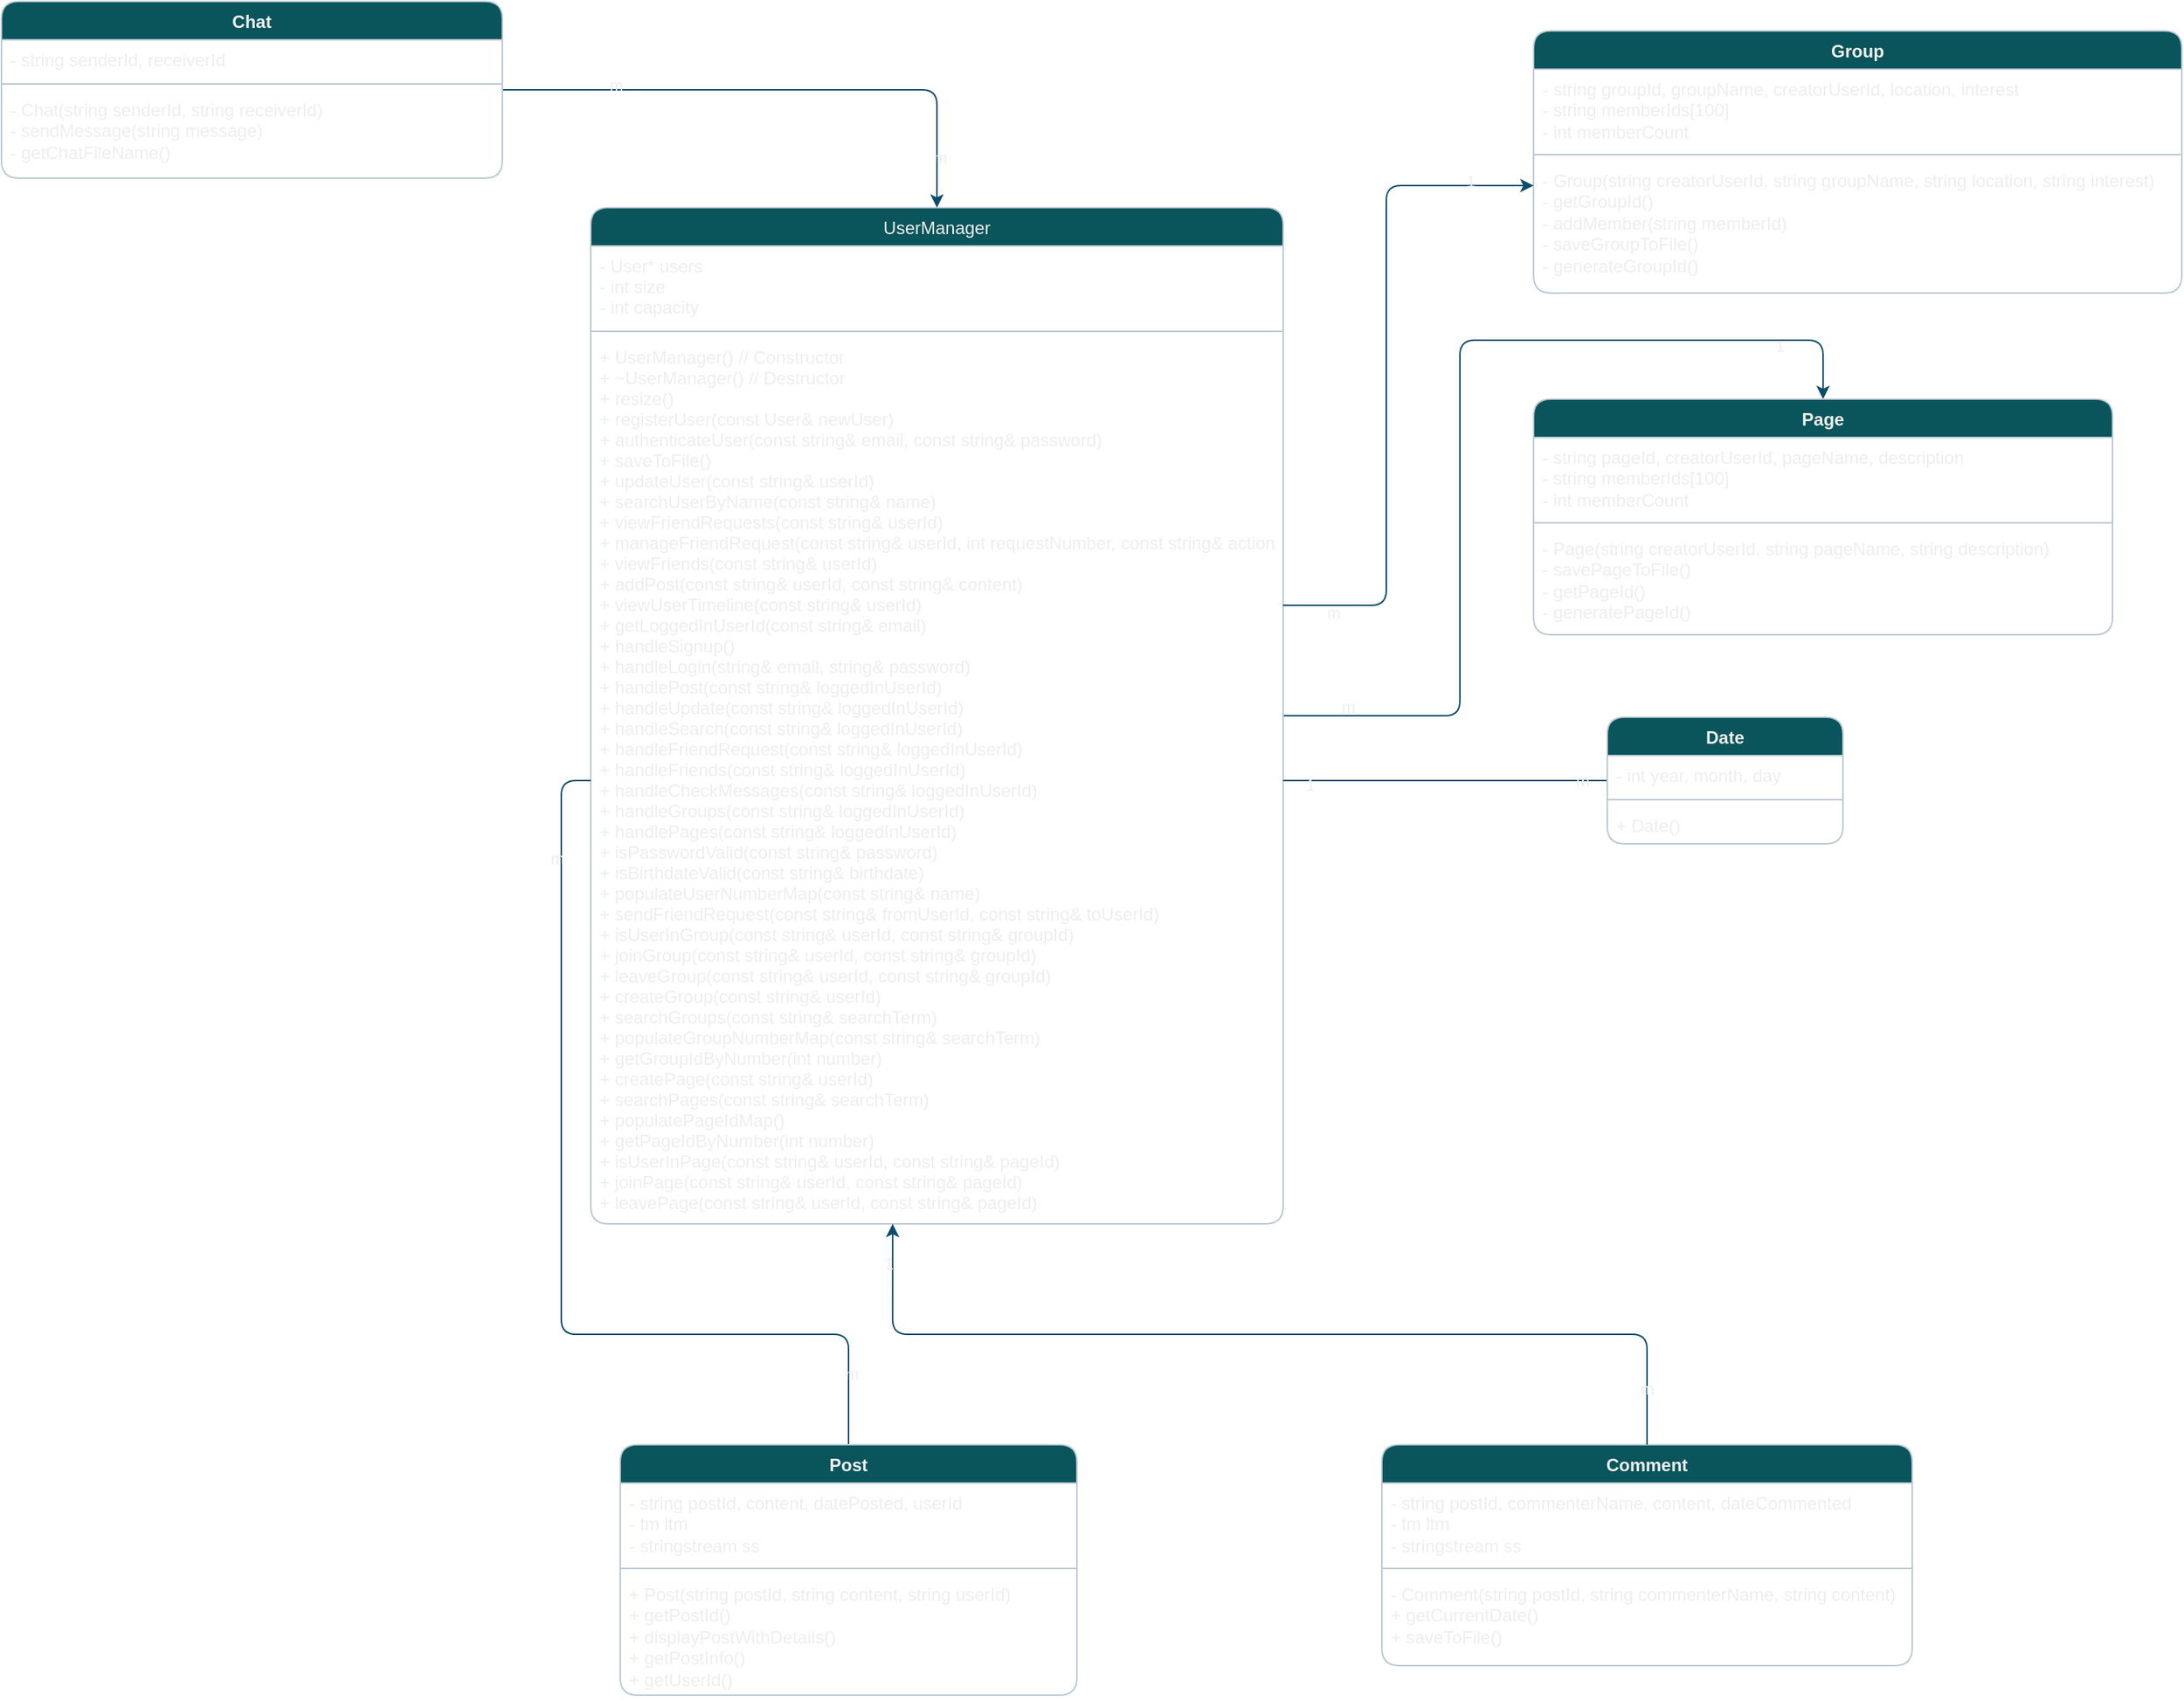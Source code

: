<mxfile version="22.1.2" type="device">
  <diagram id="C5RBs43oDa-KdzZeNtuy" name="Page-1">
    <mxGraphModel dx="2530" dy="2316" grid="1" gridSize="10" guides="1" tooltips="1" connect="1" arrows="1" fold="1" page="1" pageScale="1" pageWidth="827" pageHeight="1169" background="none" math="0" shadow="0">
      <root>
        <mxCell id="WIyWlLk6GJQsqaUBKTNV-0" />
        <mxCell id="WIyWlLk6GJQsqaUBKTNV-1" parent="WIyWlLk6GJQsqaUBKTNV-0" />
        <mxCell id="mXtFPhz8seVlIOzb5if7-41" style="edgeStyle=orthogonalEdgeStyle;rounded=1;orthogonalLoop=1;jettySize=auto;html=1;entryX=0.5;entryY=0;entryDx=0;entryDy=0;labelBackgroundColor=none;strokeColor=#0B4D6A;fontColor=default;" parent="WIyWlLk6GJQsqaUBKTNV-1" source="zkfFHV4jXpPFQw0GAbJ--17" target="mXtFPhz8seVlIOzb5if7-20" edge="1">
          <mxGeometry relative="1" as="geometry">
            <Array as="points">
              <mxPoint x="630" y="-133" />
              <mxPoint x="630" y="-388" />
              <mxPoint x="877" y="-388" />
            </Array>
          </mxGeometry>
        </mxCell>
        <mxCell id="mXtFPhz8seVlIOzb5if7-42" value="m" style="edgeLabel;html=1;align=center;verticalAlign=middle;resizable=0;points=[];rounded=1;labelBackgroundColor=none;fontColor=#EEEEEE;" parent="mXtFPhz8seVlIOzb5if7-41" vertex="1" connectable="0">
          <mxGeometry x="-0.866" y="6" relative="1" as="geometry">
            <mxPoint x="-1" as="offset" />
          </mxGeometry>
        </mxCell>
        <mxCell id="mXtFPhz8seVlIOzb5if7-43" value="1" style="edgeLabel;html=1;align=center;verticalAlign=middle;resizable=0;points=[];rounded=1;labelBackgroundColor=none;fontColor=#EEEEEE;" parent="mXtFPhz8seVlIOzb5if7-41" vertex="1" connectable="0">
          <mxGeometry x="0.792" y="-4" relative="1" as="geometry">
            <mxPoint x="-1" as="offset" />
          </mxGeometry>
        </mxCell>
        <mxCell id="zkfFHV4jXpPFQw0GAbJ--17" value="UserManager" style="swimlane;fontStyle=0;align=center;verticalAlign=top;childLayout=stackLayout;horizontal=1;startSize=26;horizontalStack=0;resizeParent=1;resizeLast=0;collapsible=1;marginBottom=0;rounded=1;shadow=0;strokeWidth=1;fillColor=#09555B;labelBackgroundColor=none;strokeColor=#BAC8D3;fontColor=#EEEEEE;" parent="WIyWlLk6GJQsqaUBKTNV-1" vertex="1">
          <mxGeometry x="40" y="-478" width="470" height="690" as="geometry">
            <mxRectangle x="550" y="140" width="160" height="26" as="alternateBounds" />
          </mxGeometry>
        </mxCell>
        <mxCell id="zkfFHV4jXpPFQw0GAbJ--18" value="- User* users&#xa;- int size&#xa;- int capacity" style="text;align=left;verticalAlign=top;spacingLeft=4;spacingRight=4;overflow=hidden;rotatable=0;points=[[0,0.5],[1,0.5]];portConstraint=eastwest;rounded=1;labelBackgroundColor=none;fontColor=#EEEEEE;" parent="zkfFHV4jXpPFQw0GAbJ--17" vertex="1">
          <mxGeometry y="26" width="470" height="54" as="geometry" />
        </mxCell>
        <mxCell id="zkfFHV4jXpPFQw0GAbJ--23" value="" style="line;html=1;strokeWidth=1;align=left;verticalAlign=middle;spacingTop=-1;spacingLeft=3;spacingRight=3;rotatable=0;labelPosition=right;points=[];portConstraint=eastwest;rounded=1;labelBackgroundColor=none;fillColor=#09555B;strokeColor=#BAC8D3;fontColor=#EEEEEE;" parent="zkfFHV4jXpPFQw0GAbJ--17" vertex="1">
          <mxGeometry y="80" width="470" height="8" as="geometry" />
        </mxCell>
        <mxCell id="zkfFHV4jXpPFQw0GAbJ--24" value="+ UserManager()  // Constructor&#xa;+ ~UserManager()  // Destructor&#xa;+ resize()&#xa;+ registerUser(const User&amp; newUser)&#xa;+ authenticateUser(const string&amp; email, const string&amp; password)&#xa;+ saveToFile()&#xa;+ updateUser(const string&amp; userId)&#xa;+ searchUserByName(const string&amp; name)&#xa;+ viewFriendRequests(const string&amp; userId)&#xa;+ manageFriendRequest(const string&amp; userId, int requestNumber, const string&amp; action)&#xa;+ viewFriends(const string&amp; userId)&#xa;+ addPost(const string&amp; userId, const string&amp; content)&#xa;+ viewUserTimeline(const string&amp; userId)&#xa;+ getLoggedInUserId(const string&amp; email)&#xa;+ handleSignup()&#xa;+ handleLogin(string&amp; email, string&amp; password)&#xa;+ handlePost(const string&amp; loggedInUserId)&#xa;+ handleUpdate(const string&amp; loggedInUserId)&#xa;+ handleSearch(const string&amp; loggedInUserId)&#xa;+ handleFriendRequest(const string&amp; loggedInUserId)&#xa;+ handleFriends(const string&amp; loggedInUserId)&#xa;+ handleCheckMessages(const string&amp; loggedInUserId)&#xa;+ handleGroups(const string&amp; loggedInUserId)&#xa;+ handlePages(const string&amp; loggedInUserId)&#xa;+ isPasswordValid(const string&amp; password)&#xa;+ isBirthdateValid(const string&amp; birthdate)&#xa;+ populateUserNumberMap(const string&amp; name)&#xa;+ sendFriendRequest(const string&amp; fromUserId, const string&amp; toUserId)&#xa;+ isUserInGroup(const string&amp; userId, const string&amp; groupId)&#xa;+ joinGroup(const string&amp; userId, const string&amp; groupId)&#xa;+ leaveGroup(const string&amp; userId, const string&amp; groupId)&#xa;+ createGroup(const string&amp; userId)&#xa;+ searchGroups(const string&amp; searchTerm)&#xa;+ populateGroupNumberMap(const string&amp; searchTerm)&#xa;+ getGroupIdByNumber(int number)&#xa;+ createPage(const string&amp; userId)&#xa;+ searchPages(const string&amp; searchTerm)&#xa;+ populatePageIdMap()&#xa;+ getPageIdByNumber(int number)&#xa;+ isUserInPage(const string&amp; userId, const string&amp; pageId)&#xa;+ joinPage(const string&amp; userId, const string&amp; pageId)&#xa;+ leavePage(const string&amp; userId, const string&amp; pageId)" style="text;align=left;verticalAlign=top;spacingLeft=4;spacingRight=4;overflow=hidden;rotatable=0;points=[[0,0.5],[1,0.5]];portConstraint=eastwest;rounded=1;labelBackgroundColor=none;fontColor=#EEEEEE;" parent="zkfFHV4jXpPFQw0GAbJ--17" vertex="1">
          <mxGeometry y="88" width="470" height="602" as="geometry" />
        </mxCell>
        <mxCell id="mXtFPhz8seVlIOzb5if7-29" style="edgeStyle=orthogonalEdgeStyle;rounded=1;orthogonalLoop=1;jettySize=auto;html=1;endArrow=none;endFill=0;labelBackgroundColor=none;strokeColor=#0B4D6A;fontColor=default;" parent="WIyWlLk6GJQsqaUBKTNV-1" source="mXtFPhz8seVlIOzb5if7-0" target="zkfFHV4jXpPFQw0GAbJ--24" edge="1">
          <mxGeometry relative="1" as="geometry" />
        </mxCell>
        <mxCell id="mXtFPhz8seVlIOzb5if7-30" value="m" style="edgeLabel;html=1;align=center;verticalAlign=middle;resizable=0;points=[];rounded=1;labelBackgroundColor=none;fontColor=#EEEEEE;" parent="mXtFPhz8seVlIOzb5if7-29" vertex="1" connectable="0">
          <mxGeometry x="0.783" y="3" relative="1" as="geometry">
            <mxPoint as="offset" />
          </mxGeometry>
        </mxCell>
        <mxCell id="mXtFPhz8seVlIOzb5if7-31" value="m" style="edgeLabel;html=1;align=center;verticalAlign=middle;resizable=0;points=[];rounded=1;labelBackgroundColor=none;fontColor=#EEEEEE;" parent="mXtFPhz8seVlIOzb5if7-29" vertex="1" connectable="0">
          <mxGeometry x="-0.854" y="-2" relative="1" as="geometry">
            <mxPoint as="offset" />
          </mxGeometry>
        </mxCell>
        <mxCell id="mXtFPhz8seVlIOzb5if7-0" value="Post" style="swimlane;fontStyle=1;align=center;verticalAlign=top;childLayout=stackLayout;horizontal=1;startSize=26;horizontalStack=0;resizeParent=1;resizeParentMax=0;resizeLast=0;collapsible=1;marginBottom=0;whiteSpace=wrap;html=1;fillColor=#09555B;rounded=1;labelBackgroundColor=none;strokeColor=#BAC8D3;fontColor=#EEEEEE;" parent="WIyWlLk6GJQsqaUBKTNV-1" vertex="1">
          <mxGeometry x="60" y="362" width="310" height="170" as="geometry" />
        </mxCell>
        <mxCell id="mXtFPhz8seVlIOzb5if7-1" value="&lt;div&gt;- string postId, content, datePosted, userId&lt;/div&gt;&lt;div&gt;- tm ltm&lt;/div&gt;&lt;div&gt;- stringstream ss&lt;/div&gt;" style="text;strokeColor=none;fillColor=none;align=left;verticalAlign=top;spacingLeft=4;spacingRight=4;overflow=hidden;rotatable=0;points=[[0,0.5],[1,0.5]];portConstraint=eastwest;whiteSpace=wrap;html=1;rounded=1;labelBackgroundColor=none;fontColor=#EEEEEE;" parent="mXtFPhz8seVlIOzb5if7-0" vertex="1">
          <mxGeometry y="26" width="310" height="54" as="geometry" />
        </mxCell>
        <mxCell id="mXtFPhz8seVlIOzb5if7-2" value="" style="line;strokeWidth=1;fillColor=none;align=left;verticalAlign=middle;spacingTop=-1;spacingLeft=3;spacingRight=3;rotatable=0;labelPosition=right;points=[];portConstraint=eastwest;strokeColor=#BAC8D3;rounded=1;labelBackgroundColor=none;fontColor=#EEEEEE;" parent="mXtFPhz8seVlIOzb5if7-0" vertex="1">
          <mxGeometry y="80" width="310" height="8" as="geometry" />
        </mxCell>
        <mxCell id="mXtFPhz8seVlIOzb5if7-3" value="&lt;div&gt;+ Post(string postId, string content, string userId)&lt;/div&gt;&lt;div&gt;&lt;span style=&quot;background-color: initial;&quot;&gt;+ getPostId()&lt;/span&gt;&lt;/div&gt;&lt;div&gt;&lt;span style=&quot;background-color: initial;&quot;&gt;+ displayPostWithDetails()&lt;/span&gt;&lt;/div&gt;&lt;div&gt;+ getPostInfo()&lt;/div&gt;&lt;div&gt;+ getUserId()&lt;/div&gt;" style="text;strokeColor=none;fillColor=none;align=left;verticalAlign=top;spacingLeft=4;spacingRight=4;overflow=hidden;rotatable=0;points=[[0,0.5],[1,0.5]];portConstraint=eastwest;whiteSpace=wrap;html=1;rounded=1;labelBackgroundColor=none;fontColor=#EEEEEE;" parent="mXtFPhz8seVlIOzb5if7-0" vertex="1">
          <mxGeometry y="88" width="310" height="82" as="geometry" />
        </mxCell>
        <mxCell id="mXtFPhz8seVlIOzb5if7-26" style="edgeStyle=orthogonalEdgeStyle;rounded=1;orthogonalLoop=1;jettySize=auto;html=1;endArrow=none;endFill=0;labelBackgroundColor=none;strokeColor=#0B4D6A;fontColor=default;" parent="WIyWlLk6GJQsqaUBKTNV-1" source="mXtFPhz8seVlIOzb5if7-4" target="zkfFHV4jXpPFQw0GAbJ--24" edge="1">
          <mxGeometry relative="1" as="geometry" />
        </mxCell>
        <mxCell id="mXtFPhz8seVlIOzb5if7-27" value="m" style="edgeLabel;html=1;align=center;verticalAlign=middle;resizable=0;points=[];rounded=1;labelBackgroundColor=none;fontColor=#EEEEEE;" parent="mXtFPhz8seVlIOzb5if7-26" vertex="1" connectable="0">
          <mxGeometry x="-0.846" relative="1" as="geometry">
            <mxPoint as="offset" />
          </mxGeometry>
        </mxCell>
        <mxCell id="mXtFPhz8seVlIOzb5if7-28" value="1" style="edgeLabel;html=1;align=center;verticalAlign=middle;resizable=0;points=[];rounded=1;labelBackgroundColor=none;fontColor=#EEEEEE;" parent="mXtFPhz8seVlIOzb5if7-26" vertex="1" connectable="0">
          <mxGeometry x="0.843" y="3" relative="1" as="geometry">
            <mxPoint as="offset" />
          </mxGeometry>
        </mxCell>
        <mxCell id="mXtFPhz8seVlIOzb5if7-4" value="Date" style="swimlane;fontStyle=1;align=center;verticalAlign=top;childLayout=stackLayout;horizontal=1;startSize=26;horizontalStack=0;resizeParent=1;resizeParentMax=0;resizeLast=0;collapsible=1;marginBottom=0;whiteSpace=wrap;html=1;fillColor=#09555B;rounded=1;labelBackgroundColor=none;strokeColor=#BAC8D3;fontColor=#EEEEEE;" parent="WIyWlLk6GJQsqaUBKTNV-1" vertex="1">
          <mxGeometry x="730" y="-132" width="160" height="86" as="geometry" />
        </mxCell>
        <mxCell id="mXtFPhz8seVlIOzb5if7-5" value="- int year, month, day" style="text;strokeColor=none;fillColor=none;align=left;verticalAlign=top;spacingLeft=4;spacingRight=4;overflow=hidden;rotatable=0;points=[[0,0.5],[1,0.5]];portConstraint=eastwest;whiteSpace=wrap;html=1;rounded=1;labelBackgroundColor=none;fontColor=#EEEEEE;" parent="mXtFPhz8seVlIOzb5if7-4" vertex="1">
          <mxGeometry y="26" width="160" height="26" as="geometry" />
        </mxCell>
        <mxCell id="mXtFPhz8seVlIOzb5if7-6" value="" style="line;strokeWidth=1;fillColor=none;align=left;verticalAlign=middle;spacingTop=-1;spacingLeft=3;spacingRight=3;rotatable=0;labelPosition=right;points=[];portConstraint=eastwest;strokeColor=#BAC8D3;rounded=1;labelBackgroundColor=none;fontColor=#EEEEEE;" parent="mXtFPhz8seVlIOzb5if7-4" vertex="1">
          <mxGeometry y="52" width="160" height="8" as="geometry" />
        </mxCell>
        <mxCell id="mXtFPhz8seVlIOzb5if7-7" value="+ Date()" style="text;strokeColor=none;fillColor=none;align=left;verticalAlign=top;spacingLeft=4;spacingRight=4;overflow=hidden;rotatable=0;points=[[0,0.5],[1,0.5]];portConstraint=eastwest;whiteSpace=wrap;html=1;rounded=1;labelBackgroundColor=none;fontColor=#EEEEEE;" parent="mXtFPhz8seVlIOzb5if7-4" vertex="1">
          <mxGeometry y="60" width="160" height="26" as="geometry" />
        </mxCell>
        <mxCell id="mXtFPhz8seVlIOzb5if7-35" style="edgeStyle=orthogonalEdgeStyle;rounded=1;orthogonalLoop=1;jettySize=auto;html=1;entryX=0.5;entryY=0;entryDx=0;entryDy=0;labelBackgroundColor=none;strokeColor=#0B4D6A;fontColor=default;" parent="WIyWlLk6GJQsqaUBKTNV-1" source="mXtFPhz8seVlIOzb5if7-8" target="zkfFHV4jXpPFQw0GAbJ--17" edge="1">
          <mxGeometry relative="1" as="geometry" />
        </mxCell>
        <mxCell id="mXtFPhz8seVlIOzb5if7-36" value="m" style="edgeLabel;html=1;align=center;verticalAlign=middle;resizable=0;points=[];rounded=1;labelBackgroundColor=none;fontColor=#EEEEEE;" parent="mXtFPhz8seVlIOzb5if7-35" vertex="1" connectable="0">
          <mxGeometry x="-0.59" y="3" relative="1" as="geometry">
            <mxPoint as="offset" />
          </mxGeometry>
        </mxCell>
        <mxCell id="mXtFPhz8seVlIOzb5if7-37" value="m" style="edgeLabel;html=1;align=center;verticalAlign=middle;resizable=0;points=[];rounded=1;labelBackgroundColor=none;fontColor=#EEEEEE;" parent="mXtFPhz8seVlIOzb5if7-35" vertex="1" connectable="0">
          <mxGeometry x="0.816" y="2" relative="1" as="geometry">
            <mxPoint as="offset" />
          </mxGeometry>
        </mxCell>
        <mxCell id="mXtFPhz8seVlIOzb5if7-8" value="Chat" style="swimlane;fontStyle=1;align=center;verticalAlign=top;childLayout=stackLayout;horizontal=1;startSize=26;horizontalStack=0;resizeParent=1;resizeParentMax=0;resizeLast=0;collapsible=1;marginBottom=0;whiteSpace=wrap;html=1;fillColor=#09555B;rounded=1;labelBackgroundColor=none;strokeColor=#BAC8D3;fontColor=#EEEEEE;" parent="WIyWlLk6GJQsqaUBKTNV-1" vertex="1">
          <mxGeometry x="-360" y="-618" width="340" height="120" as="geometry" />
        </mxCell>
        <mxCell id="mXtFPhz8seVlIOzb5if7-9" value="- string senderId, receiverId" style="text;strokeColor=none;fillColor=none;align=left;verticalAlign=top;spacingLeft=4;spacingRight=4;overflow=hidden;rotatable=0;points=[[0,0.5],[1,0.5]];portConstraint=eastwest;whiteSpace=wrap;html=1;rounded=1;labelBackgroundColor=none;fontColor=#EEEEEE;" parent="mXtFPhz8seVlIOzb5if7-8" vertex="1">
          <mxGeometry y="26" width="340" height="26" as="geometry" />
        </mxCell>
        <mxCell id="mXtFPhz8seVlIOzb5if7-10" value="" style="line;strokeWidth=1;fillColor=none;align=left;verticalAlign=middle;spacingTop=-1;spacingLeft=3;spacingRight=3;rotatable=0;labelPosition=right;points=[];portConstraint=eastwest;strokeColor=#BAC8D3;rounded=1;labelBackgroundColor=none;fontColor=#EEEEEE;" parent="mXtFPhz8seVlIOzb5if7-8" vertex="1">
          <mxGeometry y="52" width="340" height="8" as="geometry" />
        </mxCell>
        <mxCell id="mXtFPhz8seVlIOzb5if7-11" value="&lt;div&gt;- Chat(string senderId, string receiverId)&lt;/div&gt;&lt;div&gt;- sendMessage(string message)&lt;/div&gt;&lt;div&gt;- getChatFileName()&lt;/div&gt;" style="text;strokeColor=none;fillColor=none;align=left;verticalAlign=top;spacingLeft=4;spacingRight=4;overflow=hidden;rotatable=0;points=[[0,0.5],[1,0.5]];portConstraint=eastwest;whiteSpace=wrap;html=1;rounded=1;labelBackgroundColor=none;fontColor=#EEEEEE;" parent="mXtFPhz8seVlIOzb5if7-8" vertex="1">
          <mxGeometry y="60" width="340" height="60" as="geometry" />
        </mxCell>
        <mxCell id="mXtFPhz8seVlIOzb5if7-12" value="Comment" style="swimlane;fontStyle=1;align=center;verticalAlign=top;childLayout=stackLayout;horizontal=1;startSize=26;horizontalStack=0;resizeParent=1;resizeParentMax=0;resizeLast=0;collapsible=1;marginBottom=0;whiteSpace=wrap;html=1;fillColor=#09555B;rounded=1;labelBackgroundColor=none;strokeColor=#BAC8D3;fontColor=#EEEEEE;" parent="WIyWlLk6GJQsqaUBKTNV-1" vertex="1">
          <mxGeometry x="577" y="362" width="360" height="150" as="geometry" />
        </mxCell>
        <mxCell id="mXtFPhz8seVlIOzb5if7-13" value="&lt;div&gt;- string postId, commenterName, content, dateCommented&lt;/div&gt;&lt;div&gt;- tm ltm&lt;/div&gt;&lt;div&gt;- stringstream ss&lt;/div&gt;" style="text;strokeColor=none;fillColor=none;align=left;verticalAlign=top;spacingLeft=4;spacingRight=4;overflow=hidden;rotatable=0;points=[[0,0.5],[1,0.5]];portConstraint=eastwest;whiteSpace=wrap;html=1;rounded=1;labelBackgroundColor=none;fontColor=#EEEEEE;" parent="mXtFPhz8seVlIOzb5if7-12" vertex="1">
          <mxGeometry y="26" width="360" height="54" as="geometry" />
        </mxCell>
        <mxCell id="mXtFPhz8seVlIOzb5if7-14" value="" style="line;strokeWidth=1;fillColor=none;align=left;verticalAlign=middle;spacingTop=-1;spacingLeft=3;spacingRight=3;rotatable=0;labelPosition=right;points=[];portConstraint=eastwest;strokeColor=#BAC8D3;rounded=1;labelBackgroundColor=none;fontColor=#EEEEEE;" parent="mXtFPhz8seVlIOzb5if7-12" vertex="1">
          <mxGeometry y="80" width="360" height="8" as="geometry" />
        </mxCell>
        <mxCell id="mXtFPhz8seVlIOzb5if7-15" value="&lt;div&gt;- Comment(string postId, string commenterName, string content)&lt;/div&gt;&lt;div&gt;+ getCurrentDate()&lt;/div&gt;&lt;div&gt;+ saveToFile()&lt;/div&gt;" style="text;strokeColor=none;fillColor=none;align=left;verticalAlign=top;spacingLeft=4;spacingRight=4;overflow=hidden;rotatable=0;points=[[0,0.5],[1,0.5]];portConstraint=eastwest;whiteSpace=wrap;html=1;rounded=1;labelBackgroundColor=none;fontColor=#EEEEEE;" parent="mXtFPhz8seVlIOzb5if7-12" vertex="1">
          <mxGeometry y="88" width="360" height="62" as="geometry" />
        </mxCell>
        <mxCell id="mXtFPhz8seVlIOzb5if7-16" value="Group" style="swimlane;fontStyle=1;align=center;verticalAlign=top;childLayout=stackLayout;horizontal=1;startSize=26;horizontalStack=0;resizeParent=1;resizeParentMax=0;resizeLast=0;collapsible=1;marginBottom=0;whiteSpace=wrap;html=1;fillColor=#09555B;rounded=1;labelBackgroundColor=none;strokeColor=#BAC8D3;fontColor=#EEEEEE;" parent="WIyWlLk6GJQsqaUBKTNV-1" vertex="1">
          <mxGeometry x="680" y="-598" width="440" height="178" as="geometry" />
        </mxCell>
        <mxCell id="mXtFPhz8seVlIOzb5if7-17" value="&lt;div&gt;- string groupId, groupName, creatorUserId, location, interest&lt;/div&gt;&lt;div&gt;- string memberIds[100]&lt;/div&gt;&lt;div&gt;- int memberCount&lt;/div&gt;" style="text;strokeColor=none;fillColor=none;align=left;verticalAlign=top;spacingLeft=4;spacingRight=4;overflow=hidden;rotatable=0;points=[[0,0.5],[1,0.5]];portConstraint=eastwest;whiteSpace=wrap;html=1;rounded=1;labelBackgroundColor=none;fontColor=#EEEEEE;" parent="mXtFPhz8seVlIOzb5if7-16" vertex="1">
          <mxGeometry y="26" width="440" height="54" as="geometry" />
        </mxCell>
        <mxCell id="mXtFPhz8seVlIOzb5if7-18" value="" style="line;strokeWidth=1;fillColor=none;align=left;verticalAlign=middle;spacingTop=-1;spacingLeft=3;spacingRight=3;rotatable=0;labelPosition=right;points=[];portConstraint=eastwest;strokeColor=#BAC8D3;rounded=1;labelBackgroundColor=none;fontColor=#EEEEEE;" parent="mXtFPhz8seVlIOzb5if7-16" vertex="1">
          <mxGeometry y="80" width="440" height="8" as="geometry" />
        </mxCell>
        <mxCell id="mXtFPhz8seVlIOzb5if7-19" value="&lt;div&gt;- Group(string creatorUserId, string groupName, string location, string interest)&lt;/div&gt;&lt;div&gt;- getGroupId()&lt;/div&gt;&lt;div&gt;- addMember(string memberId)&lt;/div&gt;&lt;div&gt;- saveGroupToFile()&lt;/div&gt;&lt;div&gt;- generateGroupId()&lt;/div&gt;" style="text;strokeColor=none;fillColor=none;align=left;verticalAlign=top;spacingLeft=4;spacingRight=4;overflow=hidden;rotatable=0;points=[[0,0.5],[1,0.5]];portConstraint=eastwest;whiteSpace=wrap;html=1;rounded=1;labelBackgroundColor=none;fontColor=#EEEEEE;" parent="mXtFPhz8seVlIOzb5if7-16" vertex="1">
          <mxGeometry y="88" width="440" height="90" as="geometry" />
        </mxCell>
        <mxCell id="mXtFPhz8seVlIOzb5if7-20" value="Page" style="swimlane;fontStyle=1;align=center;verticalAlign=top;childLayout=stackLayout;horizontal=1;startSize=26;horizontalStack=0;resizeParent=1;resizeParentMax=0;resizeLast=0;collapsible=1;marginBottom=0;whiteSpace=wrap;html=1;fillColor=#09555B;rounded=1;labelBackgroundColor=none;strokeColor=#BAC8D3;fontColor=#EEEEEE;" parent="WIyWlLk6GJQsqaUBKTNV-1" vertex="1">
          <mxGeometry x="680" y="-348" width="393" height="160" as="geometry" />
        </mxCell>
        <mxCell id="mXtFPhz8seVlIOzb5if7-21" value="&lt;div&gt;- string pageId, creatorUserId, pageName, description&lt;/div&gt;&lt;div&gt;- string memberIds[100]&lt;/div&gt;&lt;div&gt;- int memberCount&lt;/div&gt;" style="text;strokeColor=none;fillColor=none;align=left;verticalAlign=top;spacingLeft=4;spacingRight=4;overflow=hidden;rotatable=0;points=[[0,0.5],[1,0.5]];portConstraint=eastwest;whiteSpace=wrap;html=1;rounded=1;labelBackgroundColor=none;fontColor=#EEEEEE;" parent="mXtFPhz8seVlIOzb5if7-20" vertex="1">
          <mxGeometry y="26" width="393" height="54" as="geometry" />
        </mxCell>
        <mxCell id="mXtFPhz8seVlIOzb5if7-22" value="" style="line;strokeWidth=1;fillColor=none;align=left;verticalAlign=middle;spacingTop=-1;spacingLeft=3;spacingRight=3;rotatable=0;labelPosition=right;points=[];portConstraint=eastwest;strokeColor=#BAC8D3;rounded=1;labelBackgroundColor=none;fontColor=#EEEEEE;" parent="mXtFPhz8seVlIOzb5if7-20" vertex="1">
          <mxGeometry y="80" width="393" height="8" as="geometry" />
        </mxCell>
        <mxCell id="mXtFPhz8seVlIOzb5if7-23" value="&lt;div&gt;- Page(string creatorUserId, string pageName, string description)&lt;/div&gt;&lt;div&gt;- savePageToFile()&lt;/div&gt;&lt;div&gt;- getPageId()&lt;/div&gt;&lt;div&gt;- generatePageId()&lt;/div&gt;" style="text;strokeColor=none;fillColor=none;align=left;verticalAlign=top;spacingLeft=4;spacingRight=4;overflow=hidden;rotatable=0;points=[[0,0.5],[1,0.5]];portConstraint=eastwest;whiteSpace=wrap;html=1;rounded=1;labelBackgroundColor=none;fontColor=#EEEEEE;" parent="mXtFPhz8seVlIOzb5if7-20" vertex="1">
          <mxGeometry y="88" width="393" height="72" as="geometry" />
        </mxCell>
        <mxCell id="mXtFPhz8seVlIOzb5if7-32" style="edgeStyle=orthogonalEdgeStyle;rounded=1;orthogonalLoop=1;jettySize=auto;html=1;entryX=0.436;entryY=1;entryDx=0;entryDy=0;entryPerimeter=0;labelBackgroundColor=none;strokeColor=#0B4D6A;fontColor=default;" parent="WIyWlLk6GJQsqaUBKTNV-1" source="mXtFPhz8seVlIOzb5if7-12" target="zkfFHV4jXpPFQw0GAbJ--24" edge="1">
          <mxGeometry relative="1" as="geometry" />
        </mxCell>
        <mxCell id="mXtFPhz8seVlIOzb5if7-33" value="m" style="edgeLabel;html=1;align=center;verticalAlign=middle;resizable=0;points=[];rounded=1;labelBackgroundColor=none;fontColor=#EEEEEE;" parent="mXtFPhz8seVlIOzb5if7-32" vertex="1" connectable="0">
          <mxGeometry x="-0.883" relative="1" as="geometry">
            <mxPoint as="offset" />
          </mxGeometry>
        </mxCell>
        <mxCell id="mXtFPhz8seVlIOzb5if7-34" value="1" style="edgeLabel;html=1;align=center;verticalAlign=middle;resizable=0;points=[];rounded=1;labelBackgroundColor=none;fontColor=#EEEEEE;" parent="mXtFPhz8seVlIOzb5if7-32" vertex="1" connectable="0">
          <mxGeometry x="0.915" y="3" relative="1" as="geometry">
            <mxPoint y="-1" as="offset" />
          </mxGeometry>
        </mxCell>
        <mxCell id="mXtFPhz8seVlIOzb5if7-38" style="edgeStyle=orthogonalEdgeStyle;rounded=1;orthogonalLoop=1;jettySize=auto;html=1;labelBackgroundColor=none;strokeColor=#0B4D6A;fontColor=default;" parent="WIyWlLk6GJQsqaUBKTNV-1" source="zkfFHV4jXpPFQw0GAbJ--24" target="mXtFPhz8seVlIOzb5if7-19" edge="1">
          <mxGeometry relative="1" as="geometry">
            <Array as="points">
              <mxPoint x="580" y="-208" />
              <mxPoint x="580" y="-493" />
            </Array>
          </mxGeometry>
        </mxCell>
        <mxCell id="mXtFPhz8seVlIOzb5if7-39" value="m" style="edgeLabel;html=1;align=center;verticalAlign=middle;resizable=0;points=[];rounded=1;labelBackgroundColor=none;fontColor=#EEEEEE;" parent="mXtFPhz8seVlIOzb5if7-38" vertex="1" connectable="0">
          <mxGeometry x="-0.852" y="-5" relative="1" as="geometry">
            <mxPoint as="offset" />
          </mxGeometry>
        </mxCell>
        <mxCell id="mXtFPhz8seVlIOzb5if7-40" value="1" style="edgeLabel;html=1;align=center;verticalAlign=middle;resizable=0;points=[];rounded=1;labelBackgroundColor=none;fontColor=#EEEEEE;" parent="mXtFPhz8seVlIOzb5if7-38" vertex="1" connectable="0">
          <mxGeometry x="0.811" y="3" relative="1" as="geometry">
            <mxPoint as="offset" />
          </mxGeometry>
        </mxCell>
      </root>
    </mxGraphModel>
  </diagram>
</mxfile>
